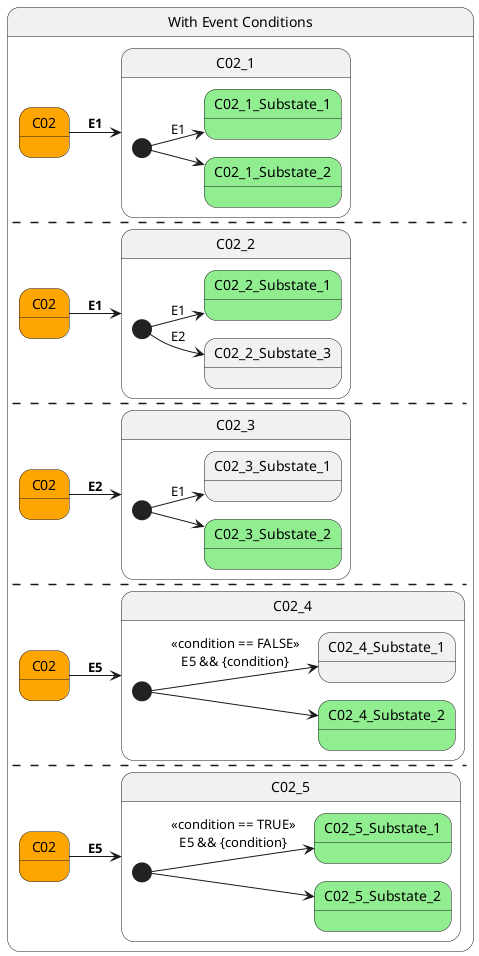 @startuml
left to right direction

state "With Event Conditions" as WithEvents {
    state "C02" as C02_1_initial #orange
    C02_1_initial --> C02_1: **E1**
    state C02_1 {
        [*] --> C02_1_Substate_1 #LightGreen: E1
        [*] --> C02_1_Substate_2 #LightGreen
    }
--
    state "C02" as C02_2_initial #orange
    C02_2_initial --> C02_2: **E1**
    state C02_2 {
        [*] --> C02_2_Substate_1 #LightGreen: E1
        [*] --> C02_2_Substate_3: E2
    }
--
    state "C02" as C02_3_initial #orange
    C02_3_initial --> C02_3: **E2**
    state C02_3 {
        [*] --> C02_3_Substate_1: E1
        [*] --> C02_3_Substate_2 #LightGreen
    }
--
    state "C02" as C02_4_initial #orange
    C02_4_initial --> C02_4: **E5**
    state C02_4 {
        [*] --> C02_4_Substate_1: <<condition == FALSE>>\nE5 && {condition}
        [*] --> C02_4_Substate_2 #LightGreen
    }
--
    state "C02" as C02_5_initial #orange
    C02_5_initial --> C02_5: **E5**
    state C02_5 {
        [*] --> C02_5_Substate_1 #LightGreen: <<condition == TRUE>>\nE5 && {condition}
        [*] --> C02_5_Substate_2 #LightGreen
    }
}

@enduml